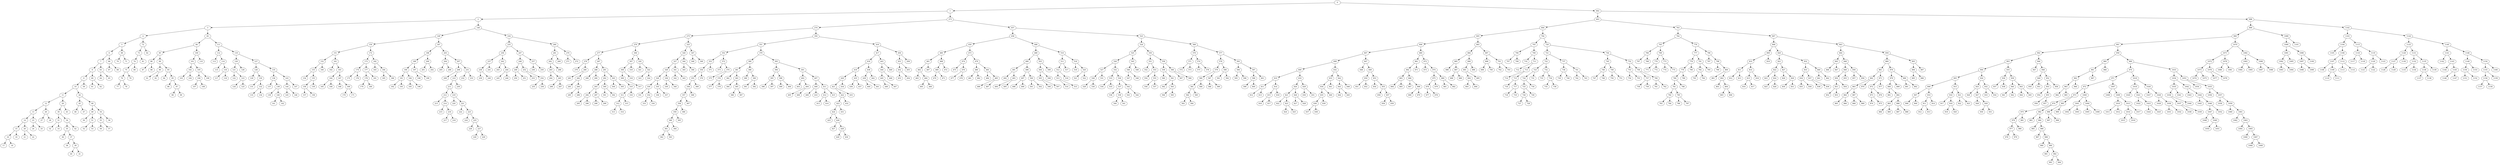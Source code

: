 digraph{ 0->1;0->602;
1->2;1->273;
2->3;2->148;
3->4;3->83;
4->5;4->72;
5->6;5->69;
6->7;6->66;
7->8;7->63;
8->9;8->60;
9->10;9->59;
10->11;10->44;
11->12;11->29;
12->13;12->26;
13->14;13->23;
14->15;14->20;
15->16;15->19;
16->17;16->18;
20->21;20->22;
23->24;23->25;
26->27;26->28;
29->30;29->43;
30->31;30->34;
31->32;31->33;
34->35;34->42;
35->36;35->37;
37->38;37->39;
39->40;39->41;
44->45;44->48;
45->46;45->47;
48->49;48->54;
49->50;49->51;
51->52;51->53;
54->55;54->58;
55->56;55->57;
60->61;60->62;
63->64;63->65;
66->67;66->68;
69->70;69->71;
72->73;72->82;
73->74;73->81;
74->75;74->80;
75->76;75->79;
76->77;76->78;
83->84;83->111;
84->85;84->100;
85->86;85->89;
86->87;86->88;
89->90;89->93;
90->91;90->92;
93->94;93->95;
95->96;95->97;
97->98;97->99;
100->101;100->110;
101->102;101->105;
102->103;102->104;
105->106;105->109;
106->107;106->108;
111->112;111->119;
112->113;112->114;
114->115;114->116;
116->117;116->118;
119->120;119->127;
120->121;120->126;
121->122;121->123;
123->124;123->125;
127->128;127->135;
128->129;128->130;
130->131;130->132;
132->133;132->134;
135->136;135->143;
136->137;136->138;
138->139;138->140;
140->141;140->142;
143->144;143->147;
144->145;144->146;
148->149;148->234;
149->150;149->187;
150->151;150->172;
151->152;151->161;
152->153;152->160;
153->154;153->155;
155->156;155->159;
156->157;156->158;
161->162;161->163;
163->164;163->167;
164->165;164->166;
167->168;167->169;
169->170;169->171;
172->173;172->182;
173->174;173->177;
174->175;174->176;
177->178;177->181;
178->179;178->180;
182->183;182->184;
184->185;184->186;
187->188;187->203;
188->189;188->200;
189->190;189->197;
190->191;190->194;
191->192;191->193;
194->195;194->196;
197->198;197->199;
200->201;200->202;
203->204;203->207;
204->205;204->206;
207->208;207->231;
208->209;208->210;
210->211;210->230;
211->212;211->219;
212->213;212->214;
214->215;214->216;
216->217;216->218;
219->220;219->221;
221->222;221->223;
223->224;223->225;
225->226;225->227;
227->228;227->229;
231->232;231->233;
234->235;234->260;
235->236;235->247;
236->237;236->242;
237->238;237->241;
238->239;238->240;
242->243;242->244;
244->245;244->246;
247->248;247->257;
248->249;248->252;
249->250;249->251;
252->253;252->254;
254->255;254->256;
257->258;257->259;
260->261;260->270;
261->262;261->269;
262->263;262->268;
263->264;263->265;
265->266;265->267;
270->271;270->272;
273->274;273->457;
274->275;274->350;
275->276;275->325;
276->277;276->306;
277->278;277->287;
278->279;278->280;
280->281;280->282;
282->283;282->284;
284->285;284->286;
287->288;287->291;
288->289;288->290;
291->292;291->303;
292->293;292->300;
293->294;293->297;
294->295;294->296;
297->298;297->299;
300->301;300->302;
303->304;303->305;
306->307;306->320;
307->308;307->319;
308->309;308->318;
309->310;309->317;
310->311;310->316;
311->312;311->315;
312->313;312->314;
320->321;320->322;
322->323;322->324;
325->326;325->347;
326->327;326->344;
327->328;327->341;
328->329;328->338;
329->330;329->335;
330->331;330->332;
332->333;332->334;
335->336;335->337;
338->339;338->340;
341->342;341->343;
344->345;344->346;
347->348;347->349;
350->351;350->416;
351->352;351->379;
352->353;352->372;
353->354;353->371;
354->355;354->370;
355->356;355->369;
356->357;356->368;
357->358;357->367;
358->359;358->366;
359->360;359->365;
360->361;360->364;
361->362;361->363;
372->373;372->374;
374->375;374->376;
376->377;376->378;
379->380;379->393;
380->381;380->388;
381->382;381->383;
383->384;383->385;
385->386;385->387;
388->389;388->390;
390->391;390->392;
393->394;393->401;
394->395;394->398;
395->396;395->397;
398->399;398->400;
401->402;401->407;
402->403;402->404;
404->405;404->406;
407->408;407->411;
408->409;408->410;
411->412;411->415;
412->413;412->414;
416->417;416->450;
417->418;417->443;
418->419;418->438;
419->420;419->435;
420->421;420->434;
421->422;421->433;
422->423;422->432;
423->424;423->431;
424->425;424->426;
426->427;426->428;
428->429;428->430;
435->436;435->437;
438->439;438->442;
439->440;439->441;
443->444;443->449;
444->445;444->448;
445->446;445->447;
450->451;450->456;
451->452;451->455;
452->453;452->454;
457->458;457->523;
458->459;458->488;
459->460;459->473;
460->461;460->468;
461->462;461->467;
462->463;462->464;
464->465;464->466;
468->469;468->472;
469->470;469->471;
473->474;473->479;
474->475;474->476;
476->477;476->478;
479->480;479->483;
480->481;480->482;
483->484;483->485;
485->486;485->487;
488->489;488->510;
489->490;489->503;
490->491;490->496;
491->492;491->493;
493->494;493->495;
496->497;496->500;
497->498;497->499;
500->501;500->502;
503->504;503->509;
504->505;504->508;
505->506;505->507;
510->511;510->518;
511->512;511->517;
512->513;512->516;
513->514;513->515;
518->519;518->520;
520->521;520->522;
523->524;523->569;
524->525;524->550;
525->526;525->545;
526->527;526->532;
527->528;527->531;
528->529;528->530;
532->533;532->536;
533->534;533->535;
536->537;536->542;
537->538;537->539;
539->540;539->541;
542->543;542->544;
545->546;545->549;
546->547;546->548;
550->551;550->558;
551->552;551->553;
553->554;553->555;
555->556;555->557;
558->559;558->566;
559->560;559->561;
561->562;561->563;
563->564;563->565;
566->567;566->568;
569->570;569->577;
570->571;570->574;
571->572;571->573;
574->575;574->576;
577->578;577->593;
578->579;578->590;
579->580;579->587;
580->581;580->586;
581->582;581->585;
582->583;582->584;
587->588;587->589;
590->591;590->592;
593->594;593->597;
594->595;594->596;
597->598;597->601;
598->599;598->600;
602->603;602->898;
603->604;603->763;
604->605;604->704;
605->606;605->683;
606->607;606->660;
607->608;607->647;
608->609;608->632;
609->610;609->619;
610->611;610->614;
611->612;611->613;
614->615;614->618;
615->616;615->617;
619->620;619->629;
620->621;620->626;
621->622;621->623;
623->624;623->625;
626->627;626->628;
629->630;629->631;
632->633;632->642;
633->634;633->641;
634->635;634->640;
635->636;635->639;
636->637;636->638;
642->643;642->646;
643->644;643->645;
647->648;647->649;
649->650;649->653;
650->651;650->652;
653->654;653->655;
655->656;655->657;
657->658;657->659;
660->661;660->672;
661->662;661->671;
662->663;662->666;
663->664;663->665;
666->667;666->668;
668->669;668->670;
672->673;672->674;
674->675;674->680;
675->676;675->679;
676->677;676->678;
680->681;680->682;
683->684;683->697;
684->685;684->690;
685->686;685->687;
687->688;687->689;
690->691;690->696;
691->692;691->695;
692->693;692->694;
697->698;697->701;
698->699;698->700;
701->702;701->703;
704->705;704->720;
705->706;705->709;
706->707;706->708;
709->710;709->711;
711->712;711->713;
713->714;713->715;
715->716;715->717;
717->718;717->719;
720->721;720->744;
721->722;721->737;
722->723;722->732;
723->724;723->731;
724->725;724->730;
725->726;725->729;
726->727;726->728;
732->733;732->734;
734->735;734->736;
737->738;737->741;
738->739;738->740;
741->742;741->743;
744->745;744->752;
745->746;745->749;
746->747;746->748;
749->750;749->751;
752->753;752->756;
753->754;753->755;
756->757;756->760;
757->758;757->759;
760->761;760->762;
763->764;763->807;
764->765;764->776;
765->766;765->769;
766->767;766->768;
769->770;769->773;
770->771;770->772;
773->774;773->775;
776->777;776->796;
777->778;777->791;
778->779;778->790;
779->780;779->789;
780->781;780->788;
781->782;781->785;
782->783;782->784;
785->786;785->787;
791->792;791->795;
792->793;792->794;
796->797;796->798;
798->799;798->800;
800->801;800->802;
802->803;802->804;
804->805;804->806;
807->808;807->843;
808->809;808->820;
809->810;809->819;
810->811;810->814;
811->812;811->813;
814->815;814->818;
815->816;815->817;
820->821;820->832;
821->822;821->827;
822->823;822->824;
824->825;824->826;
827->828;827->829;
829->830;829->831;
832->833;832->840;
833->834;833->837;
834->835;834->836;
837->838;837->839;
840->841;840->842;
843->844;843->859;
844->845;844->848;
845->846;845->847;
848->849;848->856;
849->850;849->855;
850->851;850->854;
851->852;851->853;
856->857;856->858;
859->860;859->893;
860->861;860->878;
861->862;861->871;
862->863;862->870;
863->864;863->867;
864->865;864->866;
867->868;867->869;
871->872;871->877;
872->873;872->876;
873->874;873->875;
878->879;878->890;
879->880;879->889;
880->881;880->882;
882->883;882->886;
883->884;883->885;
886->887;886->888;
890->891;890->892;
893->894;893->897;
894->895;894->896;
898->899;898->1102;
899->900;899->1089;
900->901;900->1070;
901->902;901->959;
902->903;902->946;
903->904;903->935;
904->905;904->924;
905->906;905->915;
906->907;906->910;
907->908;907->909;
910->911;910->914;
911->912;911->913;
915->916;915->921;
916->917;916->918;
918->919;918->920;
921->922;921->923;
924->925;924->932;
925->926;925->927;
927->928;927->929;
929->930;929->931;
932->933;932->934;
935->936;935->939;
936->937;936->938;
939->940;939->943;
940->941;940->942;
943->944;943->945;
946->947;946->948;
948->949;948->952;
949->950;949->951;
952->953;952->958;
953->954;953->955;
955->956;955->957;
959->960;959->969;
960->961;960->968;
961->962;961->967;
962->963;962->966;
963->964;963->965;
969->970;969->1033;
970->971;970->1018;
971->972;971->1007;
972->973;972->1000;
973->974;973->995;
974->975;974->982;
975->976;975->981;
976->977;976->980;
977->978;977->979;
982->983;982->984;
984->985;984->986;
986->987;986->988;
988->989;988->990;
990->991;990->992;
992->993;992->994;
995->996;995->999;
996->997;996->998;
1000->1001;1000->1004;
1001->1002;1001->1003;
1004->1005;1004->1006;
1007->1008;1007->1009;
1009->1010;1009->1013;
1010->1011;1010->1012;
1013->1014;1013->1017;
1014->1015;1014->1016;
1018->1019;1018->1026;
1019->1020;1019->1021;
1021->1022;1021->1023;
1023->1024;1023->1025;
1026->1027;1026->1028;
1028->1029;1028->1030;
1030->1031;1030->1032;
1033->1034;1033->1053;
1034->1035;1034->1042;
1035->1036;1035->1041;
1036->1037;1036->1040;
1037->1038;1037->1039;
1042->1043;1042->1044;
1044->1045;1044->1046;
1046->1047;1046->1052;
1047->1048;1047->1049;
1049->1050;1049->1051;
1053->1054;1053->1055;
1055->1056;1055->1057;
1057->1058;1057->1059;
1059->1060;1059->1061;
1061->1062;1061->1063;
1063->1064;1063->1065;
1065->1066;1065->1067;
1067->1068;1067->1069;
1070->1071;1070->1082;
1071->1072;1071->1079;
1072->1073;1072->1076;
1073->1074;1073->1075;
1076->1077;1076->1078;
1079->1080;1079->1081;
1082->1083;1082->1086;
1083->1084;1083->1085;
1086->1087;1086->1088;
1089->1090;1089->1101;
1090->1091;1090->1096;
1091->1092;1091->1095;
1092->1093;1092->1094;
1096->1097;1096->1100;
1097->1098;1097->1099;
1102->1103;1102->1124;
1103->1104;1103->1115;
1104->1105;1104->1106;
1106->1107;1106->1112;
1107->1108;1107->1109;
1109->1110;1109->1111;
1112->1113;1112->1114;
1115->1116;1115->1119;
1116->1117;1116->1118;
1119->1120;1119->1123;
1120->1121;1120->1122;
1124->1125;1124->1140;
1125->1126;1125->1131;
1126->1127;1126->1130;
1127->1128;1127->1129;
1131->1132;1131->1135;
1132->1133;1132->1134;
1135->1136;1135->1139;
1136->1137;1136->1138;
1140->1141;1140->1148;
1141->1142;1141->1143;
1143->1144;1143->1145;
1145->1146;1145->1147;
1148->1149;1148->1154;
1149->1150;1149->1153;
1150->1151;1150->1152;
1154->1155;1154->1160;
1155->1156;1155->1159;
1156->1157;1156->1158;
}